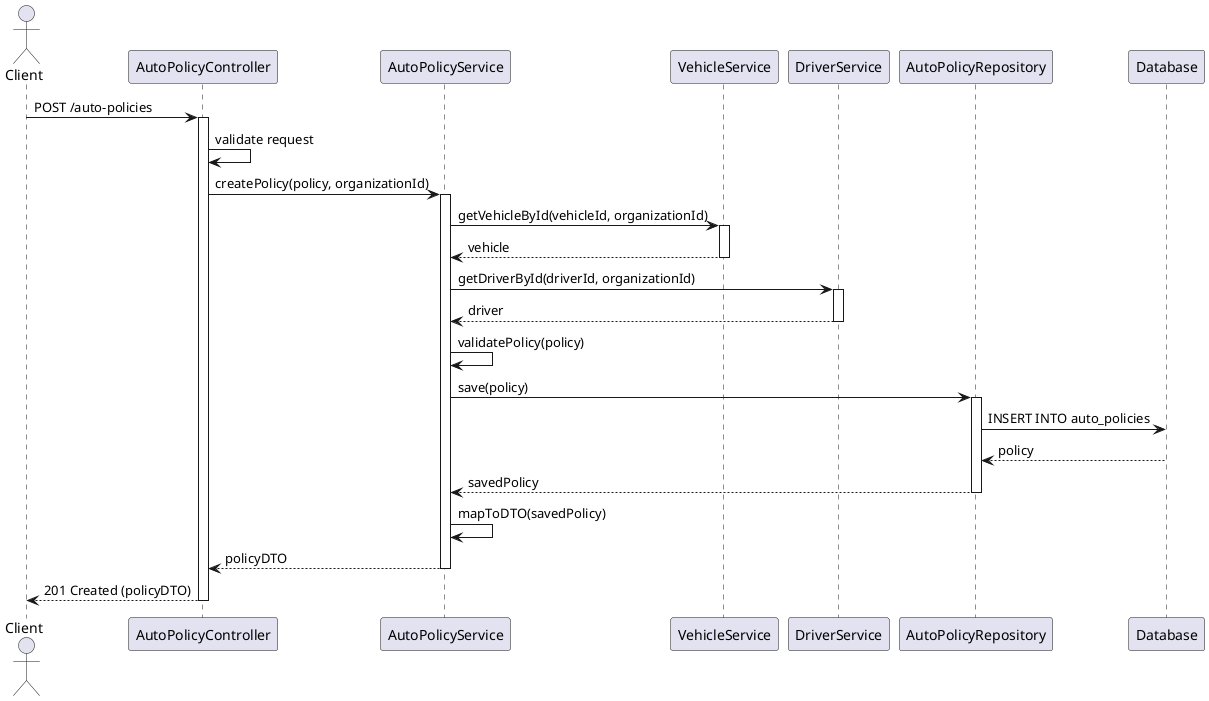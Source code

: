@startuml Auto Module Sequence - Create Policy

actor Client
participant "AutoPolicyController" as Controller
participant "AutoPolicyService" as Service
participant "VehicleService" as VehicleService
participant "DriverService" as DriverService
participant "AutoPolicyRepository" as Repository
participant "Database" as DB

Client -> Controller : POST /auto-policies
activate Controller

Controller -> Controller : validate request
Controller -> Service : createPolicy(policy, organizationId)
activate Service

Service -> VehicleService : getVehicleById(vehicleId, organizationId)
activate VehicleService
VehicleService --> Service : vehicle
deactivate VehicleService

Service -> DriverService : getDriverById(driverId, organizationId)
activate DriverService
DriverService --> Service : driver
deactivate DriverService

Service -> Service : validatePolicy(policy)
Service -> Repository : save(policy)
activate Repository
Repository -> DB : INSERT INTO auto_policies
DB --> Repository : policy
Repository --> Service : savedPolicy
deactivate Repository

Service -> Service : mapToDTO(savedPolicy)
Service --> Controller : policyDTO
deactivate Service

Controller --> Client : 201 Created (policyDTO)
deactivate Controller

@enduml
